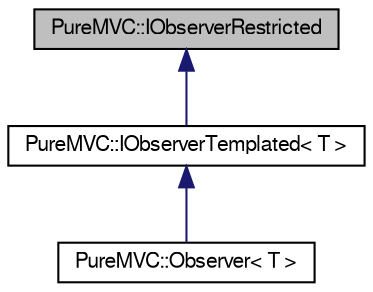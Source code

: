 digraph G
{
  edge [fontname="FreeSans",fontsize="10",labelfontname="FreeSans",labelfontsize="10"];
  node [fontname="FreeSans",fontsize="10",shape=record];
  Node1 [label="PureMVC::IObserverRestricted",height=0.2,width=0.4,color="black", fillcolor="grey75", style="filled" fontcolor="black"];
  Node1 -> Node2 [dir=back,color="midnightblue",fontsize="10",style="solid"];
  Node2 [label="PureMVC::IObserverTemplated\< T \>",height=0.2,width=0.4,color="black", fillcolor="white", style="filled",URL="$class_pure_m_v_c_1_1_i_observer_templated.html",tooltip="The interface definition for a PureMVC Observer."];
  Node2 -> Node3 [dir=back,color="midnightblue",fontsize="10",style="solid"];
  Node3 [label="PureMVC::Observer\< T \>",height=0.2,width=0.4,color="black", fillcolor="white", style="filled",URL="$class_pure_m_v_c_1_1_observer.html",tooltip="A base IObserver implementation."];
}
